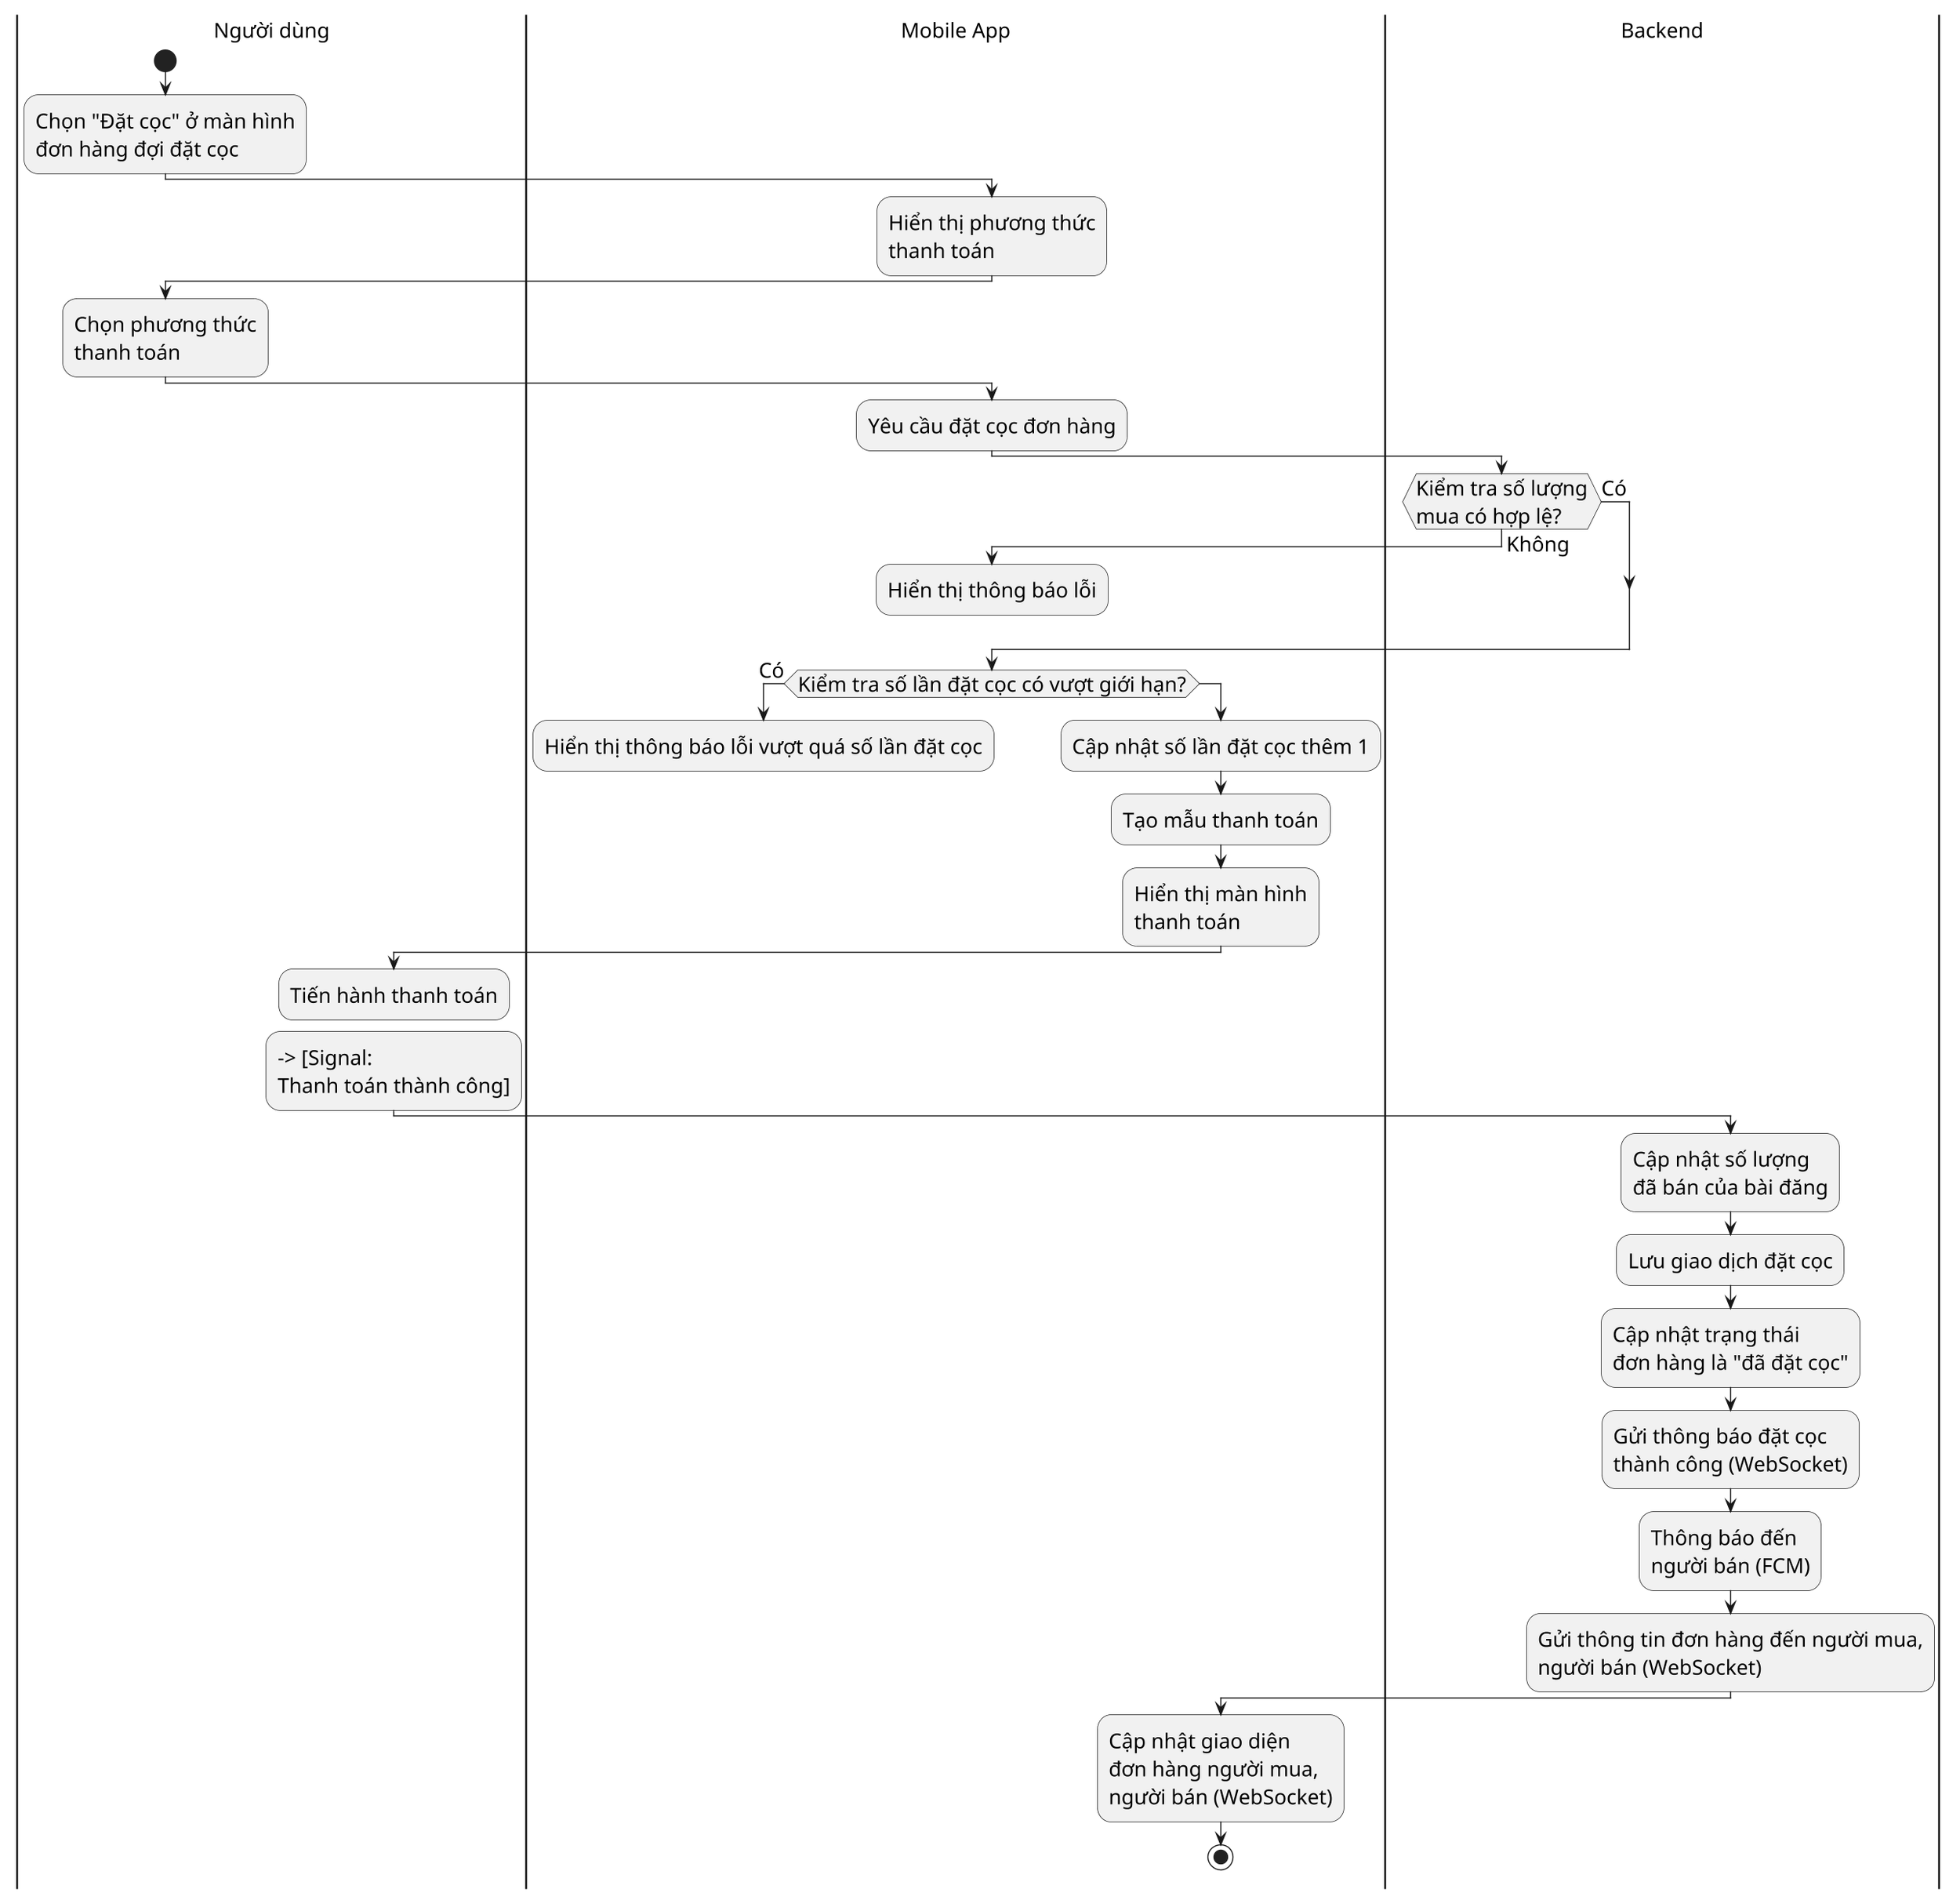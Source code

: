 @startuml
skinparam DefaultFontSize 18
scale 1.5

|Người dùng|
start
:Chọn "Đặt cọc" ở màn hình\nđơn hàng đợi đặt cọc;

|Mobile App|
:Hiển thị phương thức\nthanh toán;
|Người dùng|
:Chọn phương thức\nthanh toán;
|Mobile App|
:Yêu cầu đặt cọc đơn hàng;
|Backend|
if (Kiểm tra số lượng\nmua có hợp lệ?) then (Có)

else (Không)
    |Mobile App|
    :Hiển thị thông báo lỗi;
    detach
endif

if (Kiểm tra số lần đặt cọc có vượt giới hạn?) then (Có)
    |Mobile App|
    :Hiển thị thông báo lỗi vượt quá số lần đặt cọc;
    detach
else
    :Cập nhật số lần đặt cọc thêm 1;
    :Tạo mẫu thanh toán;
    |Mobile App|
    :Hiển thị màn hình\nthanh toán;
    |Người dùng|
    :Tiến hành thanh toán;
    detach
    
    --> [Signal:\nThanh toán thành công]
    |Backend|
    :Cập nhật số lượng\nđã bán của bài đăng;
    :Lưu giao dịch đặt cọc;
    :Cập nhật trạng thái\nđơn hàng là "đã đặt cọc";
    :Gửi thông báo đặt cọc\nthành công (WebSocket);
    :Thông báo đến\nngười bán (FCM);
    :Gửi thông tin đơn hàng đến người mua,\nngười bán (WebSocket);
    |Mobile App|
    :Cập nhật giao diện\nđơn hàng người mua,\nngười bán (WebSocket);
    stop
endif
@enduml